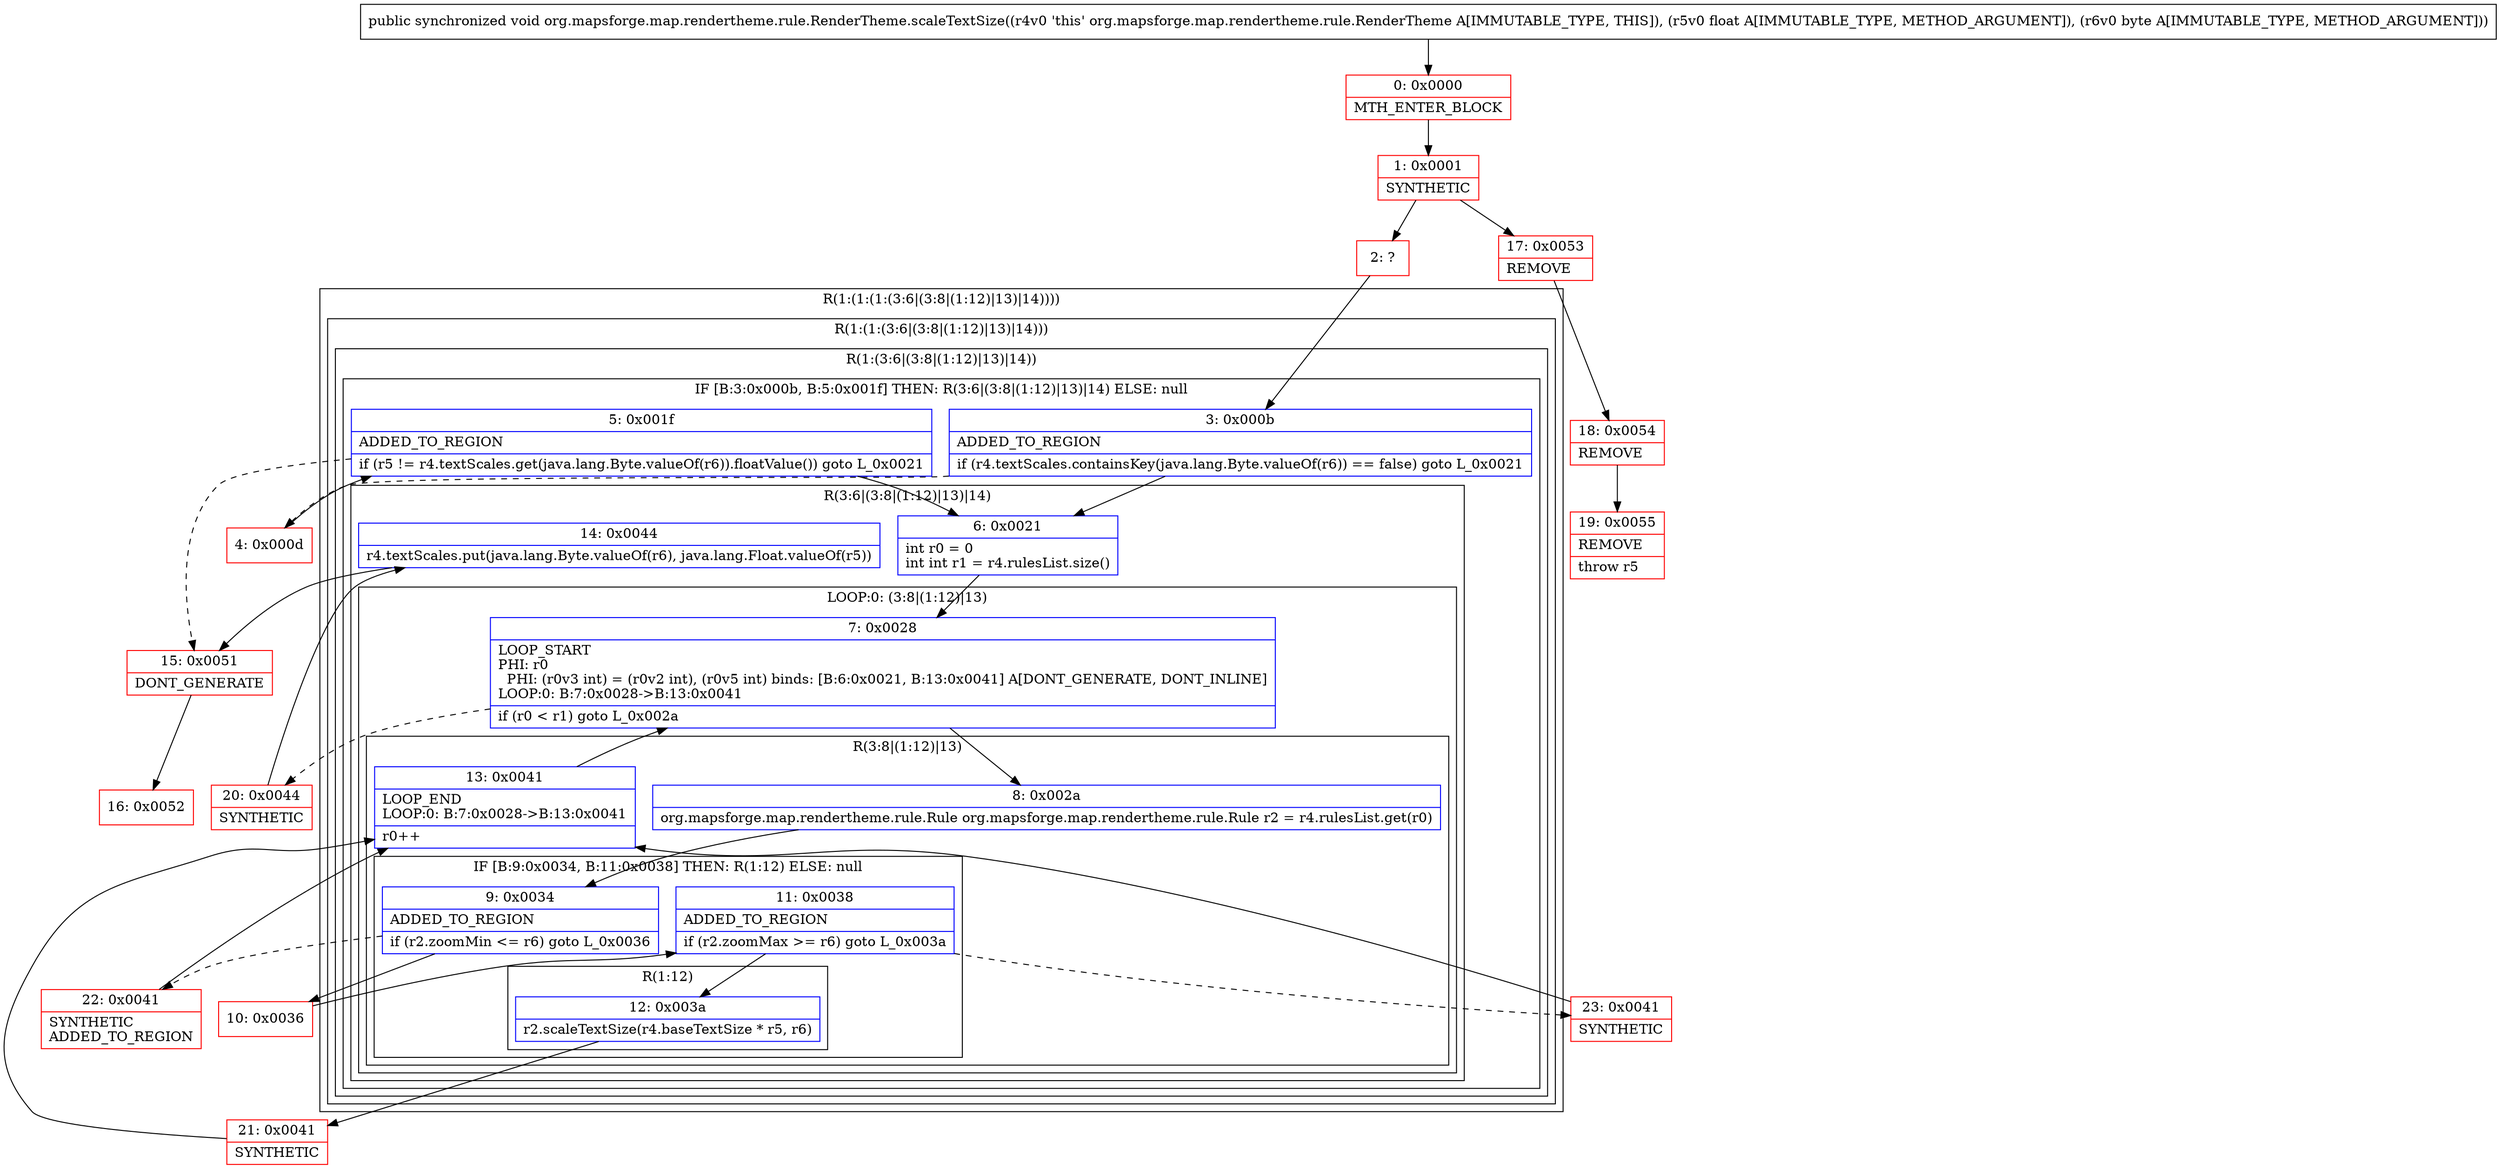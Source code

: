 digraph "CFG fororg.mapsforge.map.rendertheme.rule.RenderTheme.scaleTextSize(FB)V" {
subgraph cluster_Region_297606374 {
label = "R(1:(1:(1:(3:6|(3:8|(1:12)|13)|14))))";
node [shape=record,color=blue];
subgraph cluster_Region_1586354663 {
label = "R(1:(1:(3:6|(3:8|(1:12)|13)|14)))";
node [shape=record,color=blue];
subgraph cluster_Region_664683598 {
label = "R(1:(3:6|(3:8|(1:12)|13)|14))";
node [shape=record,color=blue];
subgraph cluster_IfRegion_1471593614 {
label = "IF [B:3:0x000b, B:5:0x001f] THEN: R(3:6|(3:8|(1:12)|13)|14) ELSE: null";
node [shape=record,color=blue];
Node_3 [shape=record,label="{3\:\ 0x000b|ADDED_TO_REGION\l|if (r4.textScales.containsKey(java.lang.Byte.valueOf(r6)) == false) goto L_0x0021\l}"];
Node_5 [shape=record,label="{5\:\ 0x001f|ADDED_TO_REGION\l|if (r5 != r4.textScales.get(java.lang.Byte.valueOf(r6)).floatValue()) goto L_0x0021\l}"];
subgraph cluster_Region_857396121 {
label = "R(3:6|(3:8|(1:12)|13)|14)";
node [shape=record,color=blue];
Node_6 [shape=record,label="{6\:\ 0x0021|int r0 = 0\lint int r1 = r4.rulesList.size()\l}"];
subgraph cluster_LoopRegion_856280080 {
label = "LOOP:0: (3:8|(1:12)|13)";
node [shape=record,color=blue];
Node_7 [shape=record,label="{7\:\ 0x0028|LOOP_START\lPHI: r0 \l  PHI: (r0v3 int) = (r0v2 int), (r0v5 int) binds: [B:6:0x0021, B:13:0x0041] A[DONT_GENERATE, DONT_INLINE]\lLOOP:0: B:7:0x0028\-\>B:13:0x0041\l|if (r0 \< r1) goto L_0x002a\l}"];
subgraph cluster_Region_2061523867 {
label = "R(3:8|(1:12)|13)";
node [shape=record,color=blue];
Node_8 [shape=record,label="{8\:\ 0x002a|org.mapsforge.map.rendertheme.rule.Rule org.mapsforge.map.rendertheme.rule.Rule r2 = r4.rulesList.get(r0)\l}"];
subgraph cluster_IfRegion_821901108 {
label = "IF [B:9:0x0034, B:11:0x0038] THEN: R(1:12) ELSE: null";
node [shape=record,color=blue];
Node_9 [shape=record,label="{9\:\ 0x0034|ADDED_TO_REGION\l|if (r2.zoomMin \<= r6) goto L_0x0036\l}"];
Node_11 [shape=record,label="{11\:\ 0x0038|ADDED_TO_REGION\l|if (r2.zoomMax \>= r6) goto L_0x003a\l}"];
subgraph cluster_Region_1436466345 {
label = "R(1:12)";
node [shape=record,color=blue];
Node_12 [shape=record,label="{12\:\ 0x003a|r2.scaleTextSize(r4.baseTextSize * r5, r6)\l}"];
}
}
Node_13 [shape=record,label="{13\:\ 0x0041|LOOP_END\lLOOP:0: B:7:0x0028\-\>B:13:0x0041\l|r0++\l}"];
}
}
Node_14 [shape=record,label="{14\:\ 0x0044|r4.textScales.put(java.lang.Byte.valueOf(r6), java.lang.Float.valueOf(r5))\l}"];
}
}
}
}
}
Node_0 [shape=record,color=red,label="{0\:\ 0x0000|MTH_ENTER_BLOCK\l}"];
Node_1 [shape=record,color=red,label="{1\:\ 0x0001|SYNTHETIC\l}"];
Node_2 [shape=record,color=red,label="{2\:\ ?}"];
Node_4 [shape=record,color=red,label="{4\:\ 0x000d}"];
Node_10 [shape=record,color=red,label="{10\:\ 0x0036}"];
Node_15 [shape=record,color=red,label="{15\:\ 0x0051|DONT_GENERATE\l}"];
Node_16 [shape=record,color=red,label="{16\:\ 0x0052}"];
Node_17 [shape=record,color=red,label="{17\:\ 0x0053|REMOVE\l}"];
Node_18 [shape=record,color=red,label="{18\:\ 0x0054|REMOVE\l}"];
Node_19 [shape=record,color=red,label="{19\:\ 0x0055|REMOVE\l|throw r5\l}"];
Node_20 [shape=record,color=red,label="{20\:\ 0x0044|SYNTHETIC\l}"];
Node_21 [shape=record,color=red,label="{21\:\ 0x0041|SYNTHETIC\l}"];
Node_22 [shape=record,color=red,label="{22\:\ 0x0041|SYNTHETIC\lADDED_TO_REGION\l}"];
Node_23 [shape=record,color=red,label="{23\:\ 0x0041|SYNTHETIC\l}"];
MethodNode[shape=record,label="{public synchronized void org.mapsforge.map.rendertheme.rule.RenderTheme.scaleTextSize((r4v0 'this' org.mapsforge.map.rendertheme.rule.RenderTheme A[IMMUTABLE_TYPE, THIS]), (r5v0 float A[IMMUTABLE_TYPE, METHOD_ARGUMENT]), (r6v0 byte A[IMMUTABLE_TYPE, METHOD_ARGUMENT])) }"];
MethodNode -> Node_0;
Node_3 -> Node_4[style=dashed];
Node_3 -> Node_6;
Node_5 -> Node_6;
Node_5 -> Node_15[style=dashed];
Node_6 -> Node_7;
Node_7 -> Node_8;
Node_7 -> Node_20[style=dashed];
Node_8 -> Node_9;
Node_9 -> Node_10;
Node_9 -> Node_22[style=dashed];
Node_11 -> Node_12;
Node_11 -> Node_23[style=dashed];
Node_12 -> Node_21;
Node_13 -> Node_7;
Node_14 -> Node_15;
Node_0 -> Node_1;
Node_1 -> Node_2;
Node_1 -> Node_17;
Node_2 -> Node_3;
Node_4 -> Node_5;
Node_10 -> Node_11;
Node_15 -> Node_16;
Node_17 -> Node_18;
Node_18 -> Node_19;
Node_20 -> Node_14;
Node_21 -> Node_13;
Node_22 -> Node_13;
Node_23 -> Node_13;
}

